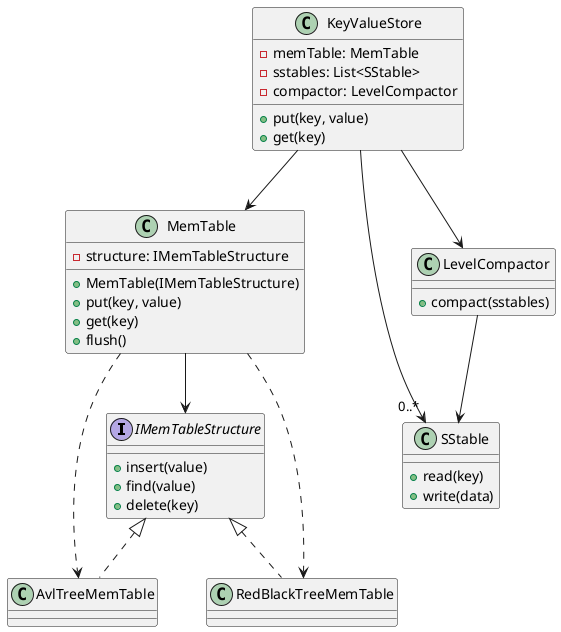 @startuml
interface IMemTableStructure {
  +insert(value)
  +find(value)
  +delete(key)
}

class AvlTreeMemTable implements IMemTableStructure
class RedBlackTreeMemTable implements IMemTableStructure

class MemTable {
  -structure: IMemTableStructure
  +MemTable(IMemTableStructure)
  +put(key, value)
  +get(key)
  +flush()
}

class SStable {
  +read(key)
  +write(data)
}

class LevelCompactor {
  +compact(sstables)
}

class KeyValueStore {
  -memTable: MemTable
  -sstables: List<SStable>
  -compactor: LevelCompactor
  +put(key, value)
  +get(key)
}

KeyValueStore --> MemTable
KeyValueStore --> "0..*" SStable
KeyValueStore --> LevelCompactor
MemTable --> IMemTableStructure
MemTable ..> AvlTreeMemTable
MemTable ..> RedBlackTreeMemTable
LevelCompactor --> SStable
@enduml
